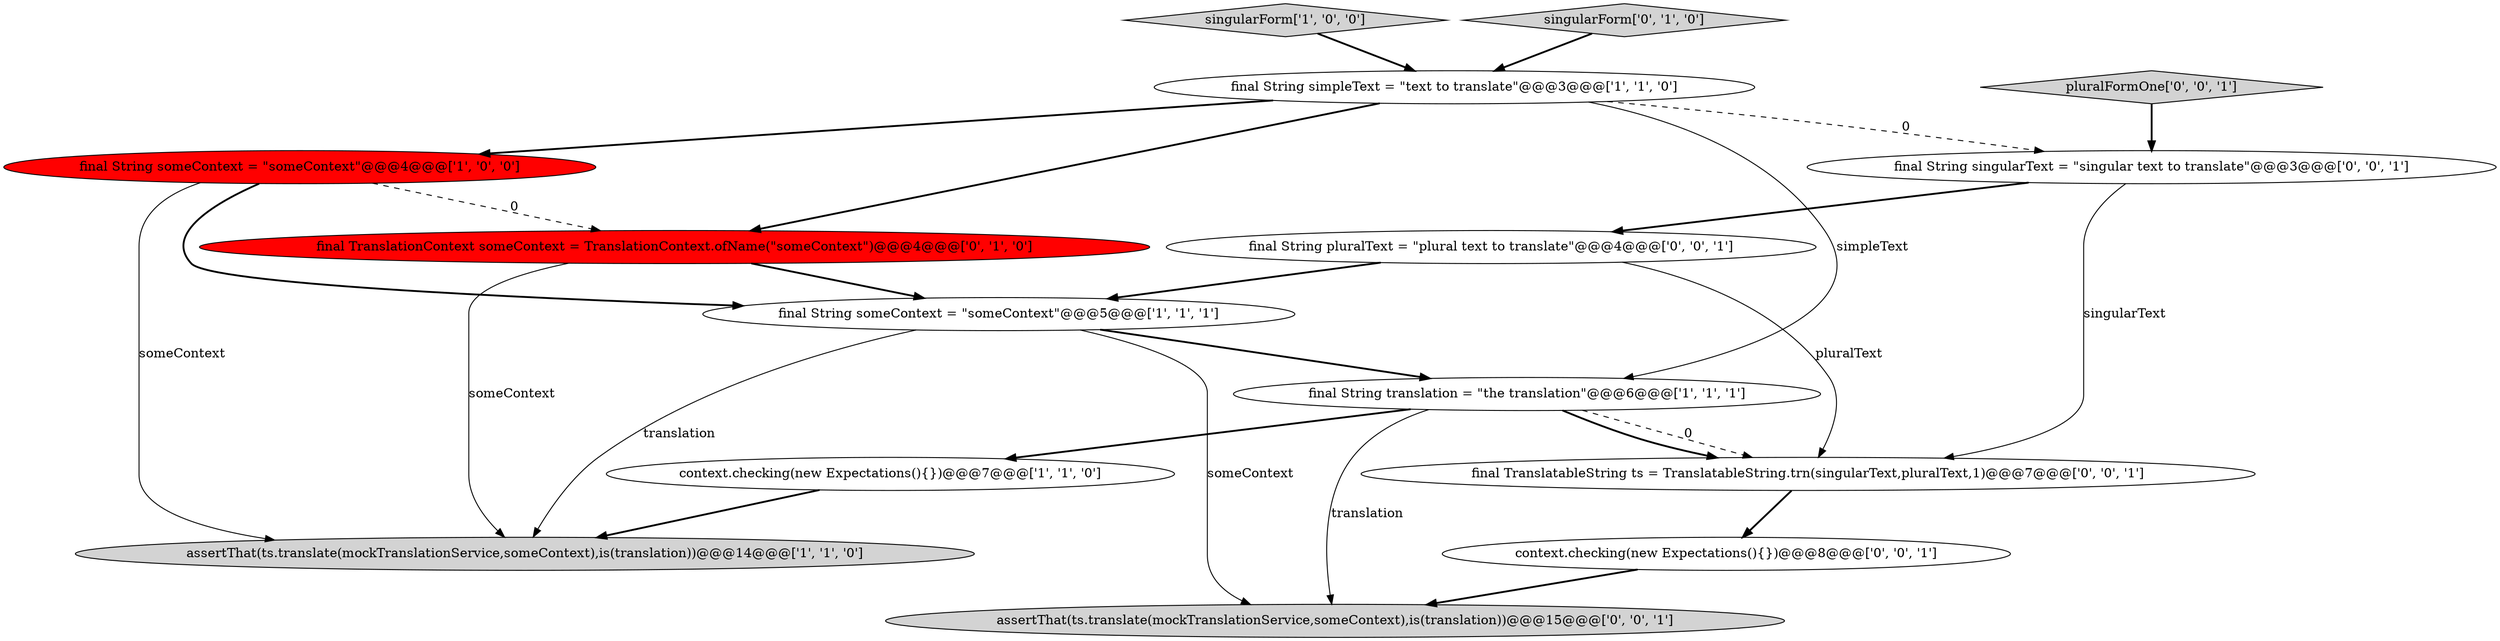 digraph {
4 [style = filled, label = "final String simpleText = \"text to translate\"@@@3@@@['1', '1', '0']", fillcolor = white, shape = ellipse image = "AAA0AAABBB1BBB"];
6 [style = filled, label = "singularForm['1', '0', '0']", fillcolor = lightgray, shape = diamond image = "AAA0AAABBB1BBB"];
1 [style = filled, label = "final String someContext = \"someContext\"@@@5@@@['1', '1', '1']", fillcolor = white, shape = ellipse image = "AAA0AAABBB1BBB"];
7 [style = filled, label = "singularForm['0', '1', '0']", fillcolor = lightgray, shape = diamond image = "AAA0AAABBB2BBB"];
5 [style = filled, label = "context.checking(new Expectations(){})@@@7@@@['1', '1', '0']", fillcolor = white, shape = ellipse image = "AAA0AAABBB1BBB"];
12 [style = filled, label = "final String singularText = \"singular text to translate\"@@@3@@@['0', '0', '1']", fillcolor = white, shape = ellipse image = "AAA0AAABBB3BBB"];
0 [style = filled, label = "final String someContext = \"someContext\"@@@4@@@['1', '0', '0']", fillcolor = red, shape = ellipse image = "AAA1AAABBB1BBB"];
8 [style = filled, label = "final TranslationContext someContext = TranslationContext.ofName(\"someContext\")@@@4@@@['0', '1', '0']", fillcolor = red, shape = ellipse image = "AAA1AAABBB2BBB"];
9 [style = filled, label = "assertThat(ts.translate(mockTranslationService,someContext),is(translation))@@@15@@@['0', '0', '1']", fillcolor = lightgray, shape = ellipse image = "AAA0AAABBB3BBB"];
10 [style = filled, label = "pluralFormOne['0', '0', '1']", fillcolor = lightgray, shape = diamond image = "AAA0AAABBB3BBB"];
3 [style = filled, label = "assertThat(ts.translate(mockTranslationService,someContext),is(translation))@@@14@@@['1', '1', '0']", fillcolor = lightgray, shape = ellipse image = "AAA0AAABBB1BBB"];
2 [style = filled, label = "final String translation = \"the translation\"@@@6@@@['1', '1', '1']", fillcolor = white, shape = ellipse image = "AAA0AAABBB1BBB"];
14 [style = filled, label = "final String pluralText = \"plural text to translate\"@@@4@@@['0', '0', '1']", fillcolor = white, shape = ellipse image = "AAA0AAABBB3BBB"];
11 [style = filled, label = "final TranslatableString ts = TranslatableString.trn(singularText,pluralText,1)@@@7@@@['0', '0', '1']", fillcolor = white, shape = ellipse image = "AAA0AAABBB3BBB"];
13 [style = filled, label = "context.checking(new Expectations(){})@@@8@@@['0', '0', '1']", fillcolor = white, shape = ellipse image = "AAA0AAABBB3BBB"];
5->3 [style = bold, label=""];
7->4 [style = bold, label=""];
2->9 [style = solid, label="translation"];
4->2 [style = solid, label="simpleText"];
14->1 [style = bold, label=""];
4->0 [style = bold, label=""];
4->12 [style = dashed, label="0"];
8->1 [style = bold, label=""];
6->4 [style = bold, label=""];
8->3 [style = solid, label="someContext"];
14->11 [style = solid, label="pluralText"];
10->12 [style = bold, label=""];
1->9 [style = solid, label="someContext"];
0->1 [style = bold, label=""];
11->13 [style = bold, label=""];
12->14 [style = bold, label=""];
4->8 [style = bold, label=""];
0->8 [style = dashed, label="0"];
2->11 [style = dashed, label="0"];
1->2 [style = bold, label=""];
12->11 [style = solid, label="singularText"];
13->9 [style = bold, label=""];
2->11 [style = bold, label=""];
1->3 [style = solid, label="translation"];
0->3 [style = solid, label="someContext"];
2->5 [style = bold, label=""];
}
